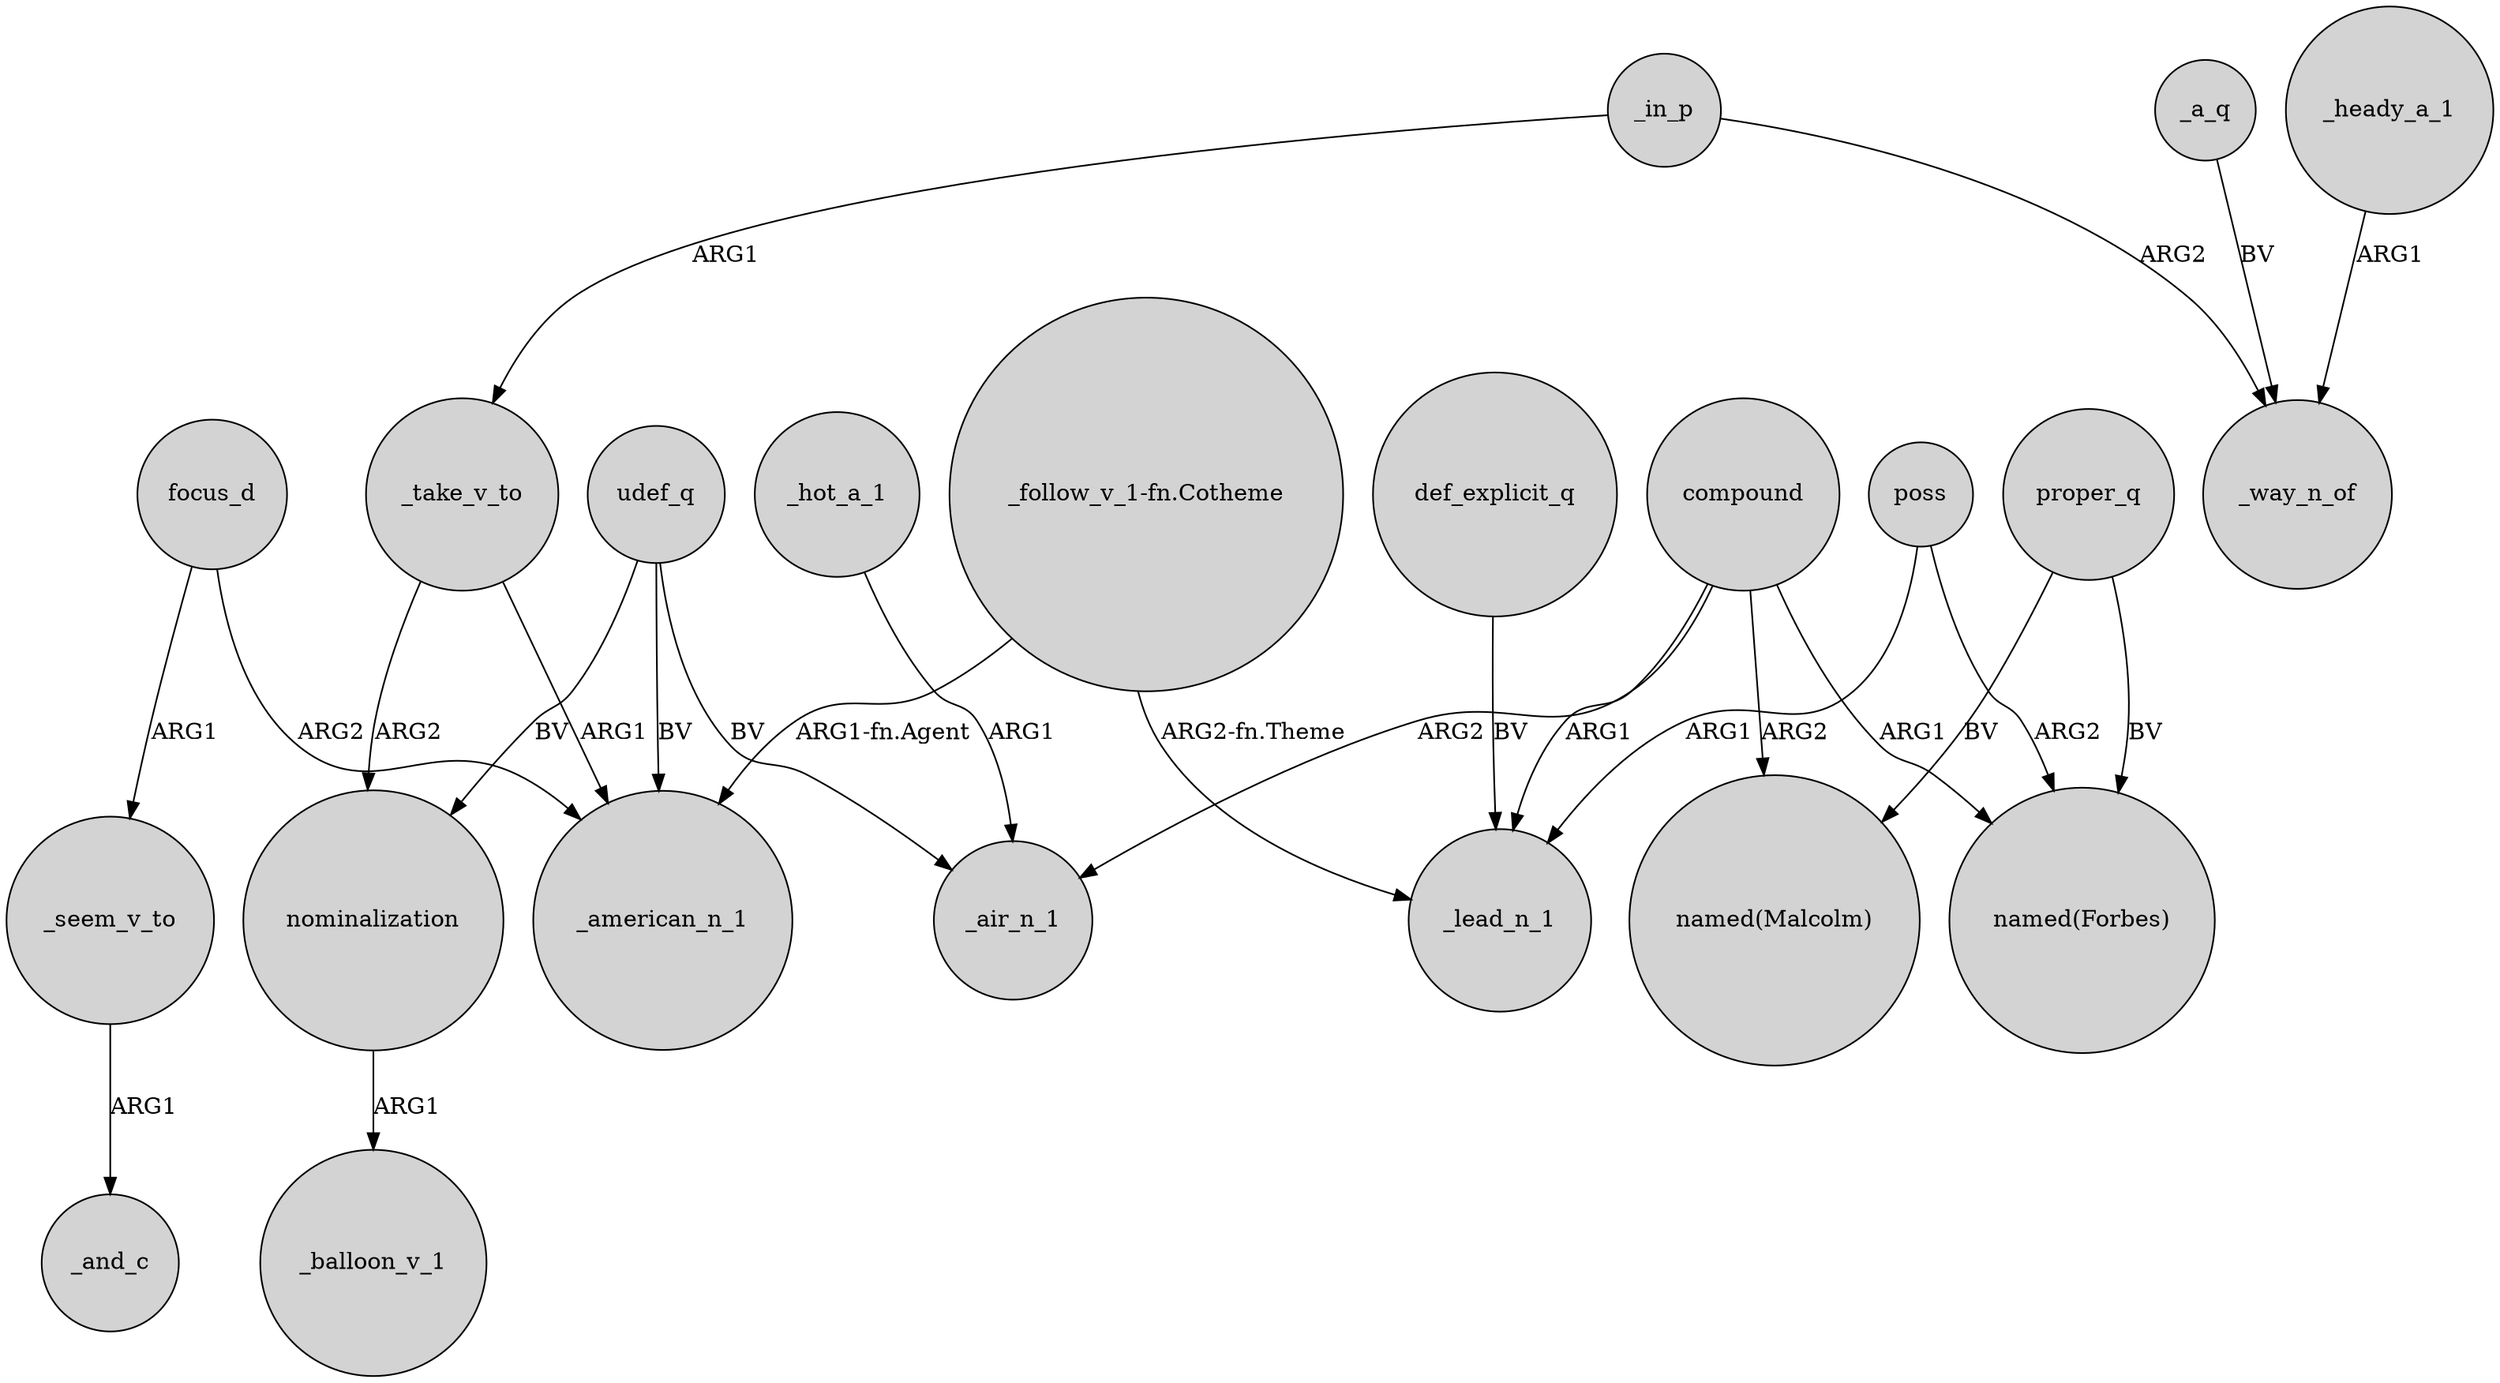 digraph {
	node [shape=circle style=filled]
	focus_d -> _american_n_1 [label=ARG2]
	udef_q -> _air_n_1 [label=BV]
	proper_q -> "named(Malcolm)" [label=BV]
	_take_v_to -> nominalization [label=ARG2]
	"_follow_v_1-fn.Cotheme" -> _american_n_1 [label="ARG1-fn.Agent"]
	def_explicit_q -> _lead_n_1 [label=BV]
	nominalization -> _balloon_v_1 [label=ARG1]
	_take_v_to -> _american_n_1 [label=ARG1]
	"_follow_v_1-fn.Cotheme" -> _lead_n_1 [label="ARG2-fn.Theme"]
	_seem_v_to -> _and_c [label=ARG1]
	compound -> _lead_n_1 [label=ARG1]
	compound -> "named(Malcolm)" [label=ARG2]
	focus_d -> _seem_v_to [label=ARG1]
	proper_q -> "named(Forbes)" [label=BV]
	poss -> _lead_n_1 [label=ARG1]
	poss -> "named(Forbes)" [label=ARG2]
	udef_q -> _american_n_1 [label=BV]
	udef_q -> nominalization [label=BV]
	compound -> _air_n_1 [label=ARG2]
	_in_p -> _take_v_to [label=ARG1]
	compound -> "named(Forbes)" [label=ARG1]
	_in_p -> _way_n_of [label=ARG2]
	_a_q -> _way_n_of [label=BV]
	_heady_a_1 -> _way_n_of [label=ARG1]
	_hot_a_1 -> _air_n_1 [label=ARG1]
}
